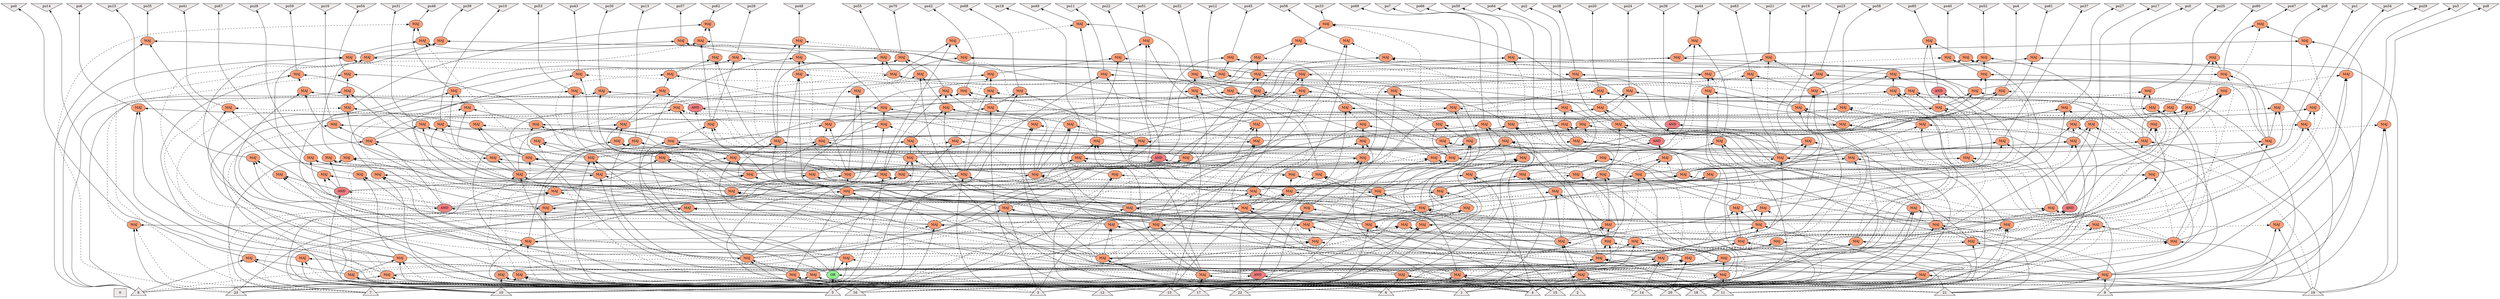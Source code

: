 digraph {
rankdir=BT;
0 [label="0",shape=box,style=filled,fillcolor=snow2]
1 [label="1",shape=triangle,style=filled,fillcolor=snow2]
2 [label="2",shape=triangle,style=filled,fillcolor=snow2]
3 [label="3",shape=triangle,style=filled,fillcolor=snow2]
4 [label="4",shape=triangle,style=filled,fillcolor=snow2]
5 [label="5",shape=triangle,style=filled,fillcolor=snow2]
6 [label="6",shape=triangle,style=filled,fillcolor=snow2]
7 [label="7",shape=triangle,style=filled,fillcolor=snow2]
8 [label="8",shape=triangle,style=filled,fillcolor=snow2]
9 [label="9",shape=triangle,style=filled,fillcolor=snow2]
10 [label="10",shape=triangle,style=filled,fillcolor=snow2]
11 [label="11",shape=triangle,style=filled,fillcolor=snow2]
12 [label="12",shape=triangle,style=filled,fillcolor=snow2]
13 [label="13",shape=triangle,style=filled,fillcolor=snow2]
14 [label="14",shape=triangle,style=filled,fillcolor=snow2]
15 [label="15",shape=triangle,style=filled,fillcolor=snow2]
16 [label="16",shape=triangle,style=filled,fillcolor=snow2]
17 [label="17",shape=triangle,style=filled,fillcolor=snow2]
18 [label="18",shape=triangle,style=filled,fillcolor=snow2]
19 [label="19",shape=triangle,style=filled,fillcolor=snow2]
20 [label="20",shape=triangle,style=filled,fillcolor=snow2]
21 [label="21",shape=triangle,style=filled,fillcolor=snow2]
22 [label="22",shape=triangle,style=filled,fillcolor=snow2]
23 [label="23",shape=triangle,style=filled,fillcolor=snow2]
24 [label="MAJ",shape=ellipse,style=filled,fillcolor=lightsalmon]
25 [label="MAJ",shape=ellipse,style=filled,fillcolor=lightsalmon]
26 [label="MAJ",shape=ellipse,style=filled,fillcolor=lightsalmon]
27 [label="MAJ",shape=ellipse,style=filled,fillcolor=lightsalmon]
28 [label="MAJ",shape=ellipse,style=filled,fillcolor=lightsalmon]
29 [label="MAJ",shape=ellipse,style=filled,fillcolor=lightsalmon]
30 [label="MAJ",shape=ellipse,style=filled,fillcolor=lightsalmon]
31 [label="MAJ",shape=ellipse,style=filled,fillcolor=lightsalmon]
32 [label="AND",shape=ellipse,style=filled,fillcolor=lightcoral]
33 [label="MAJ",shape=ellipse,style=filled,fillcolor=lightsalmon]
34 [label="MAJ",shape=ellipse,style=filled,fillcolor=lightsalmon]
35 [label="MAJ",shape=ellipse,style=filled,fillcolor=lightsalmon]
36 [label="MAJ",shape=ellipse,style=filled,fillcolor=lightsalmon]
37 [label="MAJ",shape=ellipse,style=filled,fillcolor=lightsalmon]
38 [label="MAJ",shape=ellipse,style=filled,fillcolor=lightsalmon]
39 [label="MAJ",shape=ellipse,style=filled,fillcolor=lightsalmon]
40 [label="MAJ",shape=ellipse,style=filled,fillcolor=lightsalmon]
41 [label="MAJ",shape=ellipse,style=filled,fillcolor=lightsalmon]
42 [label="OR",shape=ellipse,style=filled,fillcolor=palegreen2]
43 [label="MAJ",shape=ellipse,style=filled,fillcolor=lightsalmon]
44 [label="MAJ",shape=ellipse,style=filled,fillcolor=lightsalmon]
45 [label="MAJ",shape=ellipse,style=filled,fillcolor=lightsalmon]
46 [label="AND",shape=ellipse,style=filled,fillcolor=lightcoral]
47 [label="MAJ",shape=ellipse,style=filled,fillcolor=lightsalmon]
48 [label="MAJ",shape=ellipse,style=filled,fillcolor=lightsalmon]
49 [label="MAJ",shape=ellipse,style=filled,fillcolor=lightsalmon]
50 [label="MAJ",shape=ellipse,style=filled,fillcolor=lightsalmon]
51 [label="MAJ",shape=ellipse,style=filled,fillcolor=lightsalmon]
52 [label="MAJ",shape=ellipse,style=filled,fillcolor=lightsalmon]
53 [label="MAJ",shape=ellipse,style=filled,fillcolor=lightsalmon]
54 [label="MAJ",shape=ellipse,style=filled,fillcolor=lightsalmon]
55 [label="MAJ",shape=ellipse,style=filled,fillcolor=lightsalmon]
56 [label="MAJ",shape=ellipse,style=filled,fillcolor=lightsalmon]
57 [label="AND",shape=ellipse,style=filled,fillcolor=lightcoral]
58 [label="MAJ",shape=ellipse,style=filled,fillcolor=lightsalmon]
59 [label="MAJ",shape=ellipse,style=filled,fillcolor=lightsalmon]
60 [label="MAJ",shape=ellipse,style=filled,fillcolor=lightsalmon]
61 [label="MAJ",shape=ellipse,style=filled,fillcolor=lightsalmon]
62 [label="MAJ",shape=ellipse,style=filled,fillcolor=lightsalmon]
63 [label="MAJ",shape=ellipse,style=filled,fillcolor=lightsalmon]
64 [label="MAJ",shape=ellipse,style=filled,fillcolor=lightsalmon]
65 [label="MAJ",shape=ellipse,style=filled,fillcolor=lightsalmon]
66 [label="MAJ",shape=ellipse,style=filled,fillcolor=lightsalmon]
67 [label="MAJ",shape=ellipse,style=filled,fillcolor=lightsalmon]
68 [label="MAJ",shape=ellipse,style=filled,fillcolor=lightsalmon]
69 [label="MAJ",shape=ellipse,style=filled,fillcolor=lightsalmon]
70 [label="MAJ",shape=ellipse,style=filled,fillcolor=lightsalmon]
71 [label="MAJ",shape=ellipse,style=filled,fillcolor=lightsalmon]
72 [label="MAJ",shape=ellipse,style=filled,fillcolor=lightsalmon]
73 [label="MAJ",shape=ellipse,style=filled,fillcolor=lightsalmon]
74 [label="MAJ",shape=ellipse,style=filled,fillcolor=lightsalmon]
75 [label="MAJ",shape=ellipse,style=filled,fillcolor=lightsalmon]
76 [label="MAJ",shape=ellipse,style=filled,fillcolor=lightsalmon]
77 [label="MAJ",shape=ellipse,style=filled,fillcolor=lightsalmon]
78 [label="MAJ",shape=ellipse,style=filled,fillcolor=lightsalmon]
79 [label="MAJ",shape=ellipse,style=filled,fillcolor=lightsalmon]
80 [label="MAJ",shape=ellipse,style=filled,fillcolor=lightsalmon]
81 [label="MAJ",shape=ellipse,style=filled,fillcolor=lightsalmon]
82 [label="MAJ",shape=ellipse,style=filled,fillcolor=lightsalmon]
83 [label="MAJ",shape=ellipse,style=filled,fillcolor=lightsalmon]
84 [label="MAJ",shape=ellipse,style=filled,fillcolor=lightsalmon]
85 [label="MAJ",shape=ellipse,style=filled,fillcolor=lightsalmon]
86 [label="MAJ",shape=ellipse,style=filled,fillcolor=lightsalmon]
87 [label="MAJ",shape=ellipse,style=filled,fillcolor=lightsalmon]
88 [label="MAJ",shape=ellipse,style=filled,fillcolor=lightsalmon]
89 [label="MAJ",shape=ellipse,style=filled,fillcolor=lightsalmon]
90 [label="MAJ",shape=ellipse,style=filled,fillcolor=lightsalmon]
91 [label="AND",shape=ellipse,style=filled,fillcolor=lightcoral]
92 [label="MAJ",shape=ellipse,style=filled,fillcolor=lightsalmon]
93 [label="MAJ",shape=ellipse,style=filled,fillcolor=lightsalmon]
94 [label="MAJ",shape=ellipse,style=filled,fillcolor=lightsalmon]
95 [label="MAJ",shape=ellipse,style=filled,fillcolor=lightsalmon]
96 [label="MAJ",shape=ellipse,style=filled,fillcolor=lightsalmon]
97 [label="MAJ",shape=ellipse,style=filled,fillcolor=lightsalmon]
98 [label="MAJ",shape=ellipse,style=filled,fillcolor=lightsalmon]
99 [label="MAJ",shape=ellipse,style=filled,fillcolor=lightsalmon]
100 [label="MAJ",shape=ellipse,style=filled,fillcolor=lightsalmon]
101 [label="MAJ",shape=ellipse,style=filled,fillcolor=lightsalmon]
102 [label="MAJ",shape=ellipse,style=filled,fillcolor=lightsalmon]
103 [label="AND",shape=ellipse,style=filled,fillcolor=lightcoral]
104 [label="MAJ",shape=ellipse,style=filled,fillcolor=lightsalmon]
105 [label="MAJ",shape=ellipse,style=filled,fillcolor=lightsalmon]
106 [label="MAJ",shape=ellipse,style=filled,fillcolor=lightsalmon]
107 [label="MAJ",shape=ellipse,style=filled,fillcolor=lightsalmon]
108 [label="MAJ",shape=ellipse,style=filled,fillcolor=lightsalmon]
109 [label="MAJ",shape=ellipse,style=filled,fillcolor=lightsalmon]
110 [label="MAJ",shape=ellipse,style=filled,fillcolor=lightsalmon]
111 [label="MAJ",shape=ellipse,style=filled,fillcolor=lightsalmon]
112 [label="MAJ",shape=ellipse,style=filled,fillcolor=lightsalmon]
113 [label="MAJ",shape=ellipse,style=filled,fillcolor=lightsalmon]
114 [label="MAJ",shape=ellipse,style=filled,fillcolor=lightsalmon]
115 [label="MAJ",shape=ellipse,style=filled,fillcolor=lightsalmon]
116 [label="MAJ",shape=ellipse,style=filled,fillcolor=lightsalmon]
117 [label="MAJ",shape=ellipse,style=filled,fillcolor=lightsalmon]
118 [label="MAJ",shape=ellipse,style=filled,fillcolor=lightsalmon]
119 [label="MAJ",shape=ellipse,style=filled,fillcolor=lightsalmon]
120 [label="MAJ",shape=ellipse,style=filled,fillcolor=lightsalmon]
121 [label="MAJ",shape=ellipse,style=filled,fillcolor=lightsalmon]
122 [label="MAJ",shape=ellipse,style=filled,fillcolor=lightsalmon]
123 [label="MAJ",shape=ellipse,style=filled,fillcolor=lightsalmon]
124 [label="MAJ",shape=ellipse,style=filled,fillcolor=lightsalmon]
125 [label="MAJ",shape=ellipse,style=filled,fillcolor=lightsalmon]
126 [label="MAJ",shape=ellipse,style=filled,fillcolor=lightsalmon]
127 [label="MAJ",shape=ellipse,style=filled,fillcolor=lightsalmon]
128 [label="AND",shape=ellipse,style=filled,fillcolor=lightcoral]
129 [label="MAJ",shape=ellipse,style=filled,fillcolor=lightsalmon]
130 [label="MAJ",shape=ellipse,style=filled,fillcolor=lightsalmon]
131 [label="MAJ",shape=ellipse,style=filled,fillcolor=lightsalmon]
132 [label="MAJ",shape=ellipse,style=filled,fillcolor=lightsalmon]
133 [label="MAJ",shape=ellipse,style=filled,fillcolor=lightsalmon]
134 [label="MAJ",shape=ellipse,style=filled,fillcolor=lightsalmon]
135 [label="MAJ",shape=ellipse,style=filled,fillcolor=lightsalmon]
136 [label="MAJ",shape=ellipse,style=filled,fillcolor=lightsalmon]
137 [label="MAJ",shape=ellipse,style=filled,fillcolor=lightsalmon]
138 [label="MAJ",shape=ellipse,style=filled,fillcolor=lightsalmon]
139 [label="MAJ",shape=ellipse,style=filled,fillcolor=lightsalmon]
140 [label="MAJ",shape=ellipse,style=filled,fillcolor=lightsalmon]
141 [label="MAJ",shape=ellipse,style=filled,fillcolor=lightsalmon]
142 [label="MAJ",shape=ellipse,style=filled,fillcolor=lightsalmon]
143 [label="MAJ",shape=ellipse,style=filled,fillcolor=lightsalmon]
144 [label="MAJ",shape=ellipse,style=filled,fillcolor=lightsalmon]
145 [label="MAJ",shape=ellipse,style=filled,fillcolor=lightsalmon]
146 [label="MAJ",shape=ellipse,style=filled,fillcolor=lightsalmon]
147 [label="MAJ",shape=ellipse,style=filled,fillcolor=lightsalmon]
148 [label="MAJ",shape=ellipse,style=filled,fillcolor=lightsalmon]
149 [label="MAJ",shape=ellipse,style=filled,fillcolor=lightsalmon]
150 [label="MAJ",shape=ellipse,style=filled,fillcolor=lightsalmon]
151 [label="MAJ",shape=ellipse,style=filled,fillcolor=lightsalmon]
152 [label="MAJ",shape=ellipse,style=filled,fillcolor=lightsalmon]
153 [label="MAJ",shape=ellipse,style=filled,fillcolor=lightsalmon]
154 [label="MAJ",shape=ellipse,style=filled,fillcolor=lightsalmon]
155 [label="MAJ",shape=ellipse,style=filled,fillcolor=lightsalmon]
156 [label="MAJ",shape=ellipse,style=filled,fillcolor=lightsalmon]
157 [label="MAJ",shape=ellipse,style=filled,fillcolor=lightsalmon]
158 [label="MAJ",shape=ellipse,style=filled,fillcolor=lightsalmon]
159 [label="MAJ",shape=ellipse,style=filled,fillcolor=lightsalmon]
160 [label="MAJ",shape=ellipse,style=filled,fillcolor=lightsalmon]
161 [label="MAJ",shape=ellipse,style=filled,fillcolor=lightsalmon]
162 [label="MAJ",shape=ellipse,style=filled,fillcolor=lightsalmon]
163 [label="MAJ",shape=ellipse,style=filled,fillcolor=lightsalmon]
164 [label="MAJ",shape=ellipse,style=filled,fillcolor=lightsalmon]
165 [label="MAJ",shape=ellipse,style=filled,fillcolor=lightsalmon]
166 [label="MAJ",shape=ellipse,style=filled,fillcolor=lightsalmon]
167 [label="MAJ",shape=ellipse,style=filled,fillcolor=lightsalmon]
168 [label="MAJ",shape=ellipse,style=filled,fillcolor=lightsalmon]
169 [label="MAJ",shape=ellipse,style=filled,fillcolor=lightsalmon]
170 [label="MAJ",shape=ellipse,style=filled,fillcolor=lightsalmon]
171 [label="MAJ",shape=ellipse,style=filled,fillcolor=lightsalmon]
172 [label="MAJ",shape=ellipse,style=filled,fillcolor=lightsalmon]
173 [label="MAJ",shape=ellipse,style=filled,fillcolor=lightsalmon]
174 [label="MAJ",shape=ellipse,style=filled,fillcolor=lightsalmon]
175 [label="MAJ",shape=ellipse,style=filled,fillcolor=lightsalmon]
176 [label="MAJ",shape=ellipse,style=filled,fillcolor=lightsalmon]
177 [label="MAJ",shape=ellipse,style=filled,fillcolor=lightsalmon]
178 [label="AND",shape=ellipse,style=filled,fillcolor=lightcoral]
179 [label="MAJ",shape=ellipse,style=filled,fillcolor=lightsalmon]
180 [label="MAJ",shape=ellipse,style=filled,fillcolor=lightsalmon]
181 [label="MAJ",shape=ellipse,style=filled,fillcolor=lightsalmon]
182 [label="MAJ",shape=ellipse,style=filled,fillcolor=lightsalmon]
183 [label="MAJ",shape=ellipse,style=filled,fillcolor=lightsalmon]
184 [label="MAJ",shape=ellipse,style=filled,fillcolor=lightsalmon]
185 [label="MAJ",shape=ellipse,style=filled,fillcolor=lightsalmon]
186 [label="MAJ",shape=ellipse,style=filled,fillcolor=lightsalmon]
187 [label="MAJ",shape=ellipse,style=filled,fillcolor=lightsalmon]
188 [label="MAJ",shape=ellipse,style=filled,fillcolor=lightsalmon]
189 [label="MAJ",shape=ellipse,style=filled,fillcolor=lightsalmon]
190 [label="MAJ",shape=ellipse,style=filled,fillcolor=lightsalmon]
191 [label="MAJ",shape=ellipse,style=filled,fillcolor=lightsalmon]
192 [label="MAJ",shape=ellipse,style=filled,fillcolor=lightsalmon]
193 [label="MAJ",shape=ellipse,style=filled,fillcolor=lightsalmon]
194 [label="AND",shape=ellipse,style=filled,fillcolor=lightcoral]
195 [label="MAJ",shape=ellipse,style=filled,fillcolor=lightsalmon]
196 [label="MAJ",shape=ellipse,style=filled,fillcolor=lightsalmon]
197 [label="MAJ",shape=ellipse,style=filled,fillcolor=lightsalmon]
198 [label="MAJ",shape=ellipse,style=filled,fillcolor=lightsalmon]
199 [label="MAJ",shape=ellipse,style=filled,fillcolor=lightsalmon]
200 [label="MAJ",shape=ellipse,style=filled,fillcolor=lightsalmon]
201 [label="MAJ",shape=ellipse,style=filled,fillcolor=lightsalmon]
202 [label="MAJ",shape=ellipse,style=filled,fillcolor=lightsalmon]
203 [label="MAJ",shape=ellipse,style=filled,fillcolor=lightsalmon]
204 [label="MAJ",shape=ellipse,style=filled,fillcolor=lightsalmon]
205 [label="MAJ",shape=ellipse,style=filled,fillcolor=lightsalmon]
206 [label="MAJ",shape=ellipse,style=filled,fillcolor=lightsalmon]
207 [label="MAJ",shape=ellipse,style=filled,fillcolor=lightsalmon]
208 [label="MAJ",shape=ellipse,style=filled,fillcolor=lightsalmon]
209 [label="MAJ",shape=ellipse,style=filled,fillcolor=lightsalmon]
210 [label="MAJ",shape=ellipse,style=filled,fillcolor=lightsalmon]
211 [label="MAJ",shape=ellipse,style=filled,fillcolor=lightsalmon]
212 [label="MAJ",shape=ellipse,style=filled,fillcolor=lightsalmon]
213 [label="MAJ",shape=ellipse,style=filled,fillcolor=lightsalmon]
214 [label="MAJ",shape=ellipse,style=filled,fillcolor=lightsalmon]
215 [label="MAJ",shape=ellipse,style=filled,fillcolor=lightsalmon]
216 [label="MAJ",shape=ellipse,style=filled,fillcolor=lightsalmon]
217 [label="MAJ",shape=ellipse,style=filled,fillcolor=lightsalmon]
218 [label="MAJ",shape=ellipse,style=filled,fillcolor=lightsalmon]
219 [label="MAJ",shape=ellipse,style=filled,fillcolor=lightsalmon]
220 [label="MAJ",shape=ellipse,style=filled,fillcolor=lightsalmon]
221 [label="MAJ",shape=ellipse,style=filled,fillcolor=lightsalmon]
222 [label="MAJ",shape=ellipse,style=filled,fillcolor=lightsalmon]
223 [label="MAJ",shape=ellipse,style=filled,fillcolor=lightsalmon]
224 [label="MAJ",shape=ellipse,style=filled,fillcolor=lightsalmon]
225 [label="MAJ",shape=ellipse,style=filled,fillcolor=lightsalmon]
226 [label="MAJ",shape=ellipse,style=filled,fillcolor=lightsalmon]
227 [label="MAJ",shape=ellipse,style=filled,fillcolor=lightsalmon]
228 [label="MAJ",shape=ellipse,style=filled,fillcolor=lightsalmon]
229 [label="MAJ",shape=ellipse,style=filled,fillcolor=lightsalmon]
230 [label="MAJ",shape=ellipse,style=filled,fillcolor=lightsalmon]
231 [label="MAJ",shape=ellipse,style=filled,fillcolor=lightsalmon]
232 [label="MAJ",shape=ellipse,style=filled,fillcolor=lightsalmon]
233 [label="MAJ",shape=ellipse,style=filled,fillcolor=lightsalmon]
234 [label="MAJ",shape=ellipse,style=filled,fillcolor=lightsalmon]
235 [label="MAJ",shape=ellipse,style=filled,fillcolor=lightsalmon]
236 [label="MAJ",shape=ellipse,style=filled,fillcolor=lightsalmon]
237 [label="MAJ",shape=ellipse,style=filled,fillcolor=lightsalmon]
238 [label="MAJ",shape=ellipse,style=filled,fillcolor=lightsalmon]
239 [label="MAJ",shape=ellipse,style=filled,fillcolor=lightsalmon]
240 [label="MAJ",shape=ellipse,style=filled,fillcolor=lightsalmon]
241 [label="MAJ",shape=ellipse,style=filled,fillcolor=lightsalmon]
242 [label="MAJ",shape=ellipse,style=filled,fillcolor=lightsalmon]
243 [label="MAJ",shape=ellipse,style=filled,fillcolor=lightsalmon]
244 [label="MAJ",shape=ellipse,style=filled,fillcolor=lightsalmon]
245 [label="MAJ",shape=ellipse,style=filled,fillcolor=lightsalmon]
246 [label="MAJ",shape=ellipse,style=filled,fillcolor=lightsalmon]
247 [label="MAJ",shape=ellipse,style=filled,fillcolor=lightsalmon]
248 [label="MAJ",shape=ellipse,style=filled,fillcolor=lightsalmon]
249 [label="MAJ",shape=ellipse,style=filled,fillcolor=lightsalmon]
250 [label="MAJ",shape=ellipse,style=filled,fillcolor=lightsalmon]
251 [label="MAJ",shape=ellipse,style=filled,fillcolor=lightsalmon]
252 [label="MAJ",shape=ellipse,style=filled,fillcolor=lightsalmon]
253 [label="MAJ",shape=ellipse,style=filled,fillcolor=lightsalmon]
254 [label="MAJ",shape=ellipse,style=filled,fillcolor=lightsalmon]
255 [label="MAJ",shape=ellipse,style=filled,fillcolor=lightsalmon]
256 [label="MAJ",shape=ellipse,style=filled,fillcolor=lightsalmon]
257 [label="MAJ",shape=ellipse,style=filled,fillcolor=lightsalmon]
258 [label="MAJ",shape=ellipse,style=filled,fillcolor=lightsalmon]
259 [label="MAJ",shape=ellipse,style=filled,fillcolor=lightsalmon]
260 [label="MAJ",shape=ellipse,style=filled,fillcolor=lightsalmon]
261 [label="MAJ",shape=ellipse,style=filled,fillcolor=lightsalmon]
262 [label="MAJ",shape=ellipse,style=filled,fillcolor=lightsalmon]
263 [label="MAJ",shape=ellipse,style=filled,fillcolor=lightsalmon]
264 [label="MAJ",shape=ellipse,style=filled,fillcolor=lightsalmon]
265 [label="MAJ",shape=ellipse,style=filled,fillcolor=lightsalmon]
266 [label="MAJ",shape=ellipse,style=filled,fillcolor=lightsalmon]
267 [label="MAJ",shape=ellipse,style=filled,fillcolor=lightsalmon]
268 [label="MAJ",shape=ellipse,style=filled,fillcolor=lightsalmon]
269 [label="MAJ",shape=ellipse,style=filled,fillcolor=lightsalmon]
270 [label="MAJ",shape=ellipse,style=filled,fillcolor=lightsalmon]
271 [label="MAJ",shape=ellipse,style=filled,fillcolor=lightsalmon]
272 [label="MAJ",shape=ellipse,style=filled,fillcolor=lightsalmon]
273 [label="MAJ",shape=ellipse,style=filled,fillcolor=lightsalmon]
274 [label="MAJ",shape=ellipse,style=filled,fillcolor=lightsalmon]
275 [label="MAJ",shape=ellipse,style=filled,fillcolor=lightsalmon]
276 [label="MAJ",shape=ellipse,style=filled,fillcolor=lightsalmon]
277 [label="MAJ",shape=ellipse,style=filled,fillcolor=lightsalmon]
278 [label="MAJ",shape=ellipse,style=filled,fillcolor=lightsalmon]
279 [label="MAJ",shape=ellipse,style=filled,fillcolor=lightsalmon]
280 [label="MAJ",shape=ellipse,style=filled,fillcolor=lightsalmon]
281 [label="MAJ",shape=ellipse,style=filled,fillcolor=lightsalmon]
282 [label="MAJ",shape=ellipse,style=filled,fillcolor=lightsalmon]
283 [label="MAJ",shape=ellipse,style=filled,fillcolor=lightsalmon]
284 [label="MAJ",shape=ellipse,style=filled,fillcolor=lightsalmon]
285 [label="MAJ",shape=ellipse,style=filled,fillcolor=lightsalmon]
286 [label="MAJ",shape=ellipse,style=filled,fillcolor=lightsalmon]
287 [label="AND",shape=ellipse,style=filled,fillcolor=lightcoral]
288 [label="MAJ",shape=ellipse,style=filled,fillcolor=lightsalmon]
289 [label="MAJ",shape=ellipse,style=filled,fillcolor=lightsalmon]
290 [label="MAJ",shape=ellipse,style=filled,fillcolor=lightsalmon]
291 [label="MAJ",shape=ellipse,style=filled,fillcolor=lightsalmon]
292 [label="MAJ",shape=ellipse,style=filled,fillcolor=lightsalmon]
293 [label="MAJ",shape=ellipse,style=filled,fillcolor=lightsalmon]
294 [label="MAJ",shape=ellipse,style=filled,fillcolor=lightsalmon]
295 [label="MAJ",shape=ellipse,style=filled,fillcolor=lightsalmon]
296 [label="MAJ",shape=ellipse,style=filled,fillcolor=lightsalmon]
297 [label="MAJ",shape=ellipse,style=filled,fillcolor=lightsalmon]
298 [label="MAJ",shape=ellipse,style=filled,fillcolor=lightsalmon]
299 [label="MAJ",shape=ellipse,style=filled,fillcolor=lightsalmon]
300 [label="MAJ",shape=ellipse,style=filled,fillcolor=lightsalmon]
po0 [shape=invtriangle,style=filled,fillcolor=snow2]
po1 [shape=invtriangle,style=filled,fillcolor=snow2]
po2 [shape=invtriangle,style=filled,fillcolor=snow2]
po3 [shape=invtriangle,style=filled,fillcolor=snow2]
po4 [shape=invtriangle,style=filled,fillcolor=snow2]
po5 [shape=invtriangle,style=filled,fillcolor=snow2]
po6 [shape=invtriangle,style=filled,fillcolor=snow2]
po7 [shape=invtriangle,style=filled,fillcolor=snow2]
po8 [shape=invtriangle,style=filled,fillcolor=snow2]
po9 [shape=invtriangle,style=filled,fillcolor=snow2]
po10 [shape=invtriangle,style=filled,fillcolor=snow2]
po11 [shape=invtriangle,style=filled,fillcolor=snow2]
po12 [shape=invtriangle,style=filled,fillcolor=snow2]
po13 [shape=invtriangle,style=filled,fillcolor=snow2]
po14 [shape=invtriangle,style=filled,fillcolor=snow2]
po15 [shape=invtriangle,style=filled,fillcolor=snow2]
po16 [shape=invtriangle,style=filled,fillcolor=snow2]
po17 [shape=invtriangle,style=filled,fillcolor=snow2]
po18 [shape=invtriangle,style=filled,fillcolor=snow2]
po19 [shape=invtriangle,style=filled,fillcolor=snow2]
po20 [shape=invtriangle,style=filled,fillcolor=snow2]
po21 [shape=invtriangle,style=filled,fillcolor=snow2]
po22 [shape=invtriangle,style=filled,fillcolor=snow2]
po23 [shape=invtriangle,style=filled,fillcolor=snow2]
po24 [shape=invtriangle,style=filled,fillcolor=snow2]
po25 [shape=invtriangle,style=filled,fillcolor=snow2]
po26 [shape=invtriangle,style=filled,fillcolor=snow2]
po27 [shape=invtriangle,style=filled,fillcolor=snow2]
po28 [shape=invtriangle,style=filled,fillcolor=snow2]
po29 [shape=invtriangle,style=filled,fillcolor=snow2]
po30 [shape=invtriangle,style=filled,fillcolor=snow2]
po31 [shape=invtriangle,style=filled,fillcolor=snow2]
po32 [shape=invtriangle,style=filled,fillcolor=snow2]
po33 [shape=invtriangle,style=filled,fillcolor=snow2]
po34 [shape=invtriangle,style=filled,fillcolor=snow2]
po35 [shape=invtriangle,style=filled,fillcolor=snow2]
po36 [shape=invtriangle,style=filled,fillcolor=snow2]
po37 [shape=invtriangle,style=filled,fillcolor=snow2]
po38 [shape=invtriangle,style=filled,fillcolor=snow2]
po39 [shape=invtriangle,style=filled,fillcolor=snow2]
po40 [shape=invtriangle,style=filled,fillcolor=snow2]
po41 [shape=invtriangle,style=filled,fillcolor=snow2]
po42 [shape=invtriangle,style=filled,fillcolor=snow2]
po43 [shape=invtriangle,style=filled,fillcolor=snow2]
po44 [shape=invtriangle,style=filled,fillcolor=snow2]
po45 [shape=invtriangle,style=filled,fillcolor=snow2]
po46 [shape=invtriangle,style=filled,fillcolor=snow2]
po47 [shape=invtriangle,style=filled,fillcolor=snow2]
po48 [shape=invtriangle,style=filled,fillcolor=snow2]
po49 [shape=invtriangle,style=filled,fillcolor=snow2]
po50 [shape=invtriangle,style=filled,fillcolor=snow2]
po51 [shape=invtriangle,style=filled,fillcolor=snow2]
po52 [shape=invtriangle,style=filled,fillcolor=snow2]
po53 [shape=invtriangle,style=filled,fillcolor=snow2]
po54 [shape=invtriangle,style=filled,fillcolor=snow2]
po55 [shape=invtriangle,style=filled,fillcolor=snow2]
po56 [shape=invtriangle,style=filled,fillcolor=snow2]
po57 [shape=invtriangle,style=filled,fillcolor=snow2]
po58 [shape=invtriangle,style=filled,fillcolor=snow2]
po59 [shape=invtriangle,style=filled,fillcolor=snow2]
po60 [shape=invtriangle,style=filled,fillcolor=snow2]
po61 [shape=invtriangle,style=filled,fillcolor=snow2]
po62 [shape=invtriangle,style=filled,fillcolor=snow2]
po63 [shape=invtriangle,style=filled,fillcolor=snow2]
po64 [shape=invtriangle,style=filled,fillcolor=snow2]
po65 [shape=invtriangle,style=filled,fillcolor=snow2]
po66 [shape=invtriangle,style=filled,fillcolor=snow2]
po67 [shape=invtriangle,style=filled,fillcolor=snow2]
po68 [shape=invtriangle,style=filled,fillcolor=snow2]
po69 [shape=invtriangle,style=filled,fillcolor=snow2]
po70 [shape=invtriangle,style=filled,fillcolor=snow2]
3 -> 24 [style=dashed]
10 -> 24 [style=solid]
16 -> 24 [style=solid]
5 -> 25 [style=solid]
8 -> 25 [style=solid]
24 -> 25 [style=solid]
6 -> 26 [style=solid]
9 -> 26 [style=solid]
22 -> 26 [style=solid]
4 -> 27 [style=solid]
11 -> 27 [style=solid]
13 -> 27 [style=solid]
3 -> 28 [style=solid]
4 -> 28 [style=solid]
14 -> 28 [style=solid]
3 -> 29 [style=solid]
20 -> 29 [style=solid]
28 -> 29 [style=dashed]
4 -> 30 [style=solid]
19 -> 30 [style=solid]
29 -> 30 [style=solid]
13 -> 31 [style=solid]
15 -> 31 [style=solid]
30 -> 31 [style=dashed]
23 -> 32 [style=dashed]
31 -> 32 [style=solid]
26 -> 33 [style=solid]
27 -> 33 [style=solid]
32 -> 33 [style=solid]
11 -> 34 [style=solid]
17 -> 34 [style=dashed]
20 -> 34 [style=solid]
10 -> 35 [style=dashed]
12 -> 35 [style=solid]
34 -> 35 [style=solid]
11 -> 36 [style=solid]
21 -> 36 [style=solid]
35 -> 36 [style=solid]
1 -> 37 [style=solid]
9 -> 37 [style=solid]
36 -> 37 [style=solid]
15 -> 38 [style=solid]
18 -> 38 [style=dashed]
19 -> 38 [style=solid]
1 -> 39 [style=solid]
20 -> 39 [style=solid]
38 -> 39 [style=solid]
9 -> 40 [style=solid]
16 -> 40 [style=dashed]
39 -> 40 [style=solid]
33 -> 41 [style=solid]
37 -> 41 [style=solid]
40 -> 41 [style=dashed]
5 -> 42 [style=solid]
18 -> 42 [style=solid]
3 -> 43 [style=dashed]
7 -> 43 [style=solid]
42 -> 43 [style=solid]
8 -> 44 [style=dashed]
17 -> 44 [style=solid]
26 -> 44 [style=solid]
9 -> 45 [style=dashed]
17 -> 45 [style=solid]
20 -> 45 [style=solid]
16 -> 46 [style=solid]
32 -> 46 [style=dashed]
44 -> 47 [style=solid]
45 -> 47 [style=dashed]
46 -> 47 [style=solid]
17 -> 48 [style=solid]
43 -> 48 [style=solid]
47 -> 48 [style=solid]
10 -> 49 [style=solid]
28 -> 49 [style=dashed]
32 -> 49 [style=solid]
10 -> 50 [style=solid]
16 -> 50 [style=solid]
18 -> 50 [style=solid]
21 -> 51 [style=solid]
49 -> 51 [style=solid]
50 -> 51 [style=dashed]
33 -> 52 [style=solid]
35 -> 52 [style=solid]
45 -> 52 [style=dashed]
9 -> 53 [style=solid]
18 -> 53 [style=dashed]
21 -> 53 [style=solid]
4 -> 54 [style=solid]
7 -> 54 [style=dashed]
31 -> 54 [style=solid]
2 -> 55 [style=solid]
28 -> 55 [style=solid]
35 -> 55 [style=dashed]
13 -> 56 [style=solid]
54 -> 56 [style=solid]
55 -> 56 [style=solid]
6 -> 57 [style=solid]
10 -> 57 [style=dashed]
4 -> 58 [style=solid]
52 -> 58 [style=dashed]
57 -> 58 [style=solid]
53 -> 59 [style=solid]
56 -> 59 [style=dashed]
58 -> 59 [style=solid]
51 -> 60 [style=solid]
52 -> 60 [style=dashed]
59 -> 60 [style=solid]
31 -> 61 [style=solid]
48 -> 61 [style=solid]
60 -> 61 [style=dashed]
11 -> 62 [style=solid]
22 -> 62 [style=dashed]
34 -> 62 [style=solid]
3 -> 63 [style=solid]
35 -> 63 [style=solid]
62 -> 63 [style=solid]
19 -> 64 [style=solid]
53 -> 64 [style=solid]
63 -> 64 [style=dashed]
10 -> 65 [style=solid]
29 -> 65 [style=solid]
62 -> 65 [style=dashed]
14 -> 66 [style=solid]
34 -> 66 [style=dashed]
63 -> 66 [style=solid]
10 -> 67 [style=solid]
36 -> 67 [style=dashed]
45 -> 67 [style=solid]
7 -> 68 [style=dashed]
13 -> 68 [style=solid]
67 -> 68 [style=solid]
4 -> 69 [style=dashed]
62 -> 69 [style=solid]
66 -> 69 [style=solid]
49 -> 70 [style=solid]
68 -> 70 [style=solid]
69 -> 70 [style=solid]
57 -> 71 [style=solid]
66 -> 71 [style=solid]
70 -> 71 [style=solid]
62 -> 72 [style=solid]
65 -> 72 [style=solid]
71 -> 72 [style=solid]
3 -> 73 [style=solid]
38 -> 73 [style=solid]
54 -> 73 [style=dashed]
23 -> 74 [style=solid]
44 -> 74 [style=solid]
73 -> 74 [style=solid]
42 -> 75 [style=solid]
63 -> 75 [style=solid]
74 -> 75 [style=solid]
7 -> 76 [style=solid]
70 -> 76 [style=solid]
75 -> 76 [style=solid]
4 -> 77 [style=solid]
6 -> 77 [style=solid]
11 -> 77 [style=dashed]
11 -> 78 [style=solid]
35 -> 78 [style=solid]
77 -> 78 [style=dashed]
34 -> 79 [style=dashed]
76 -> 79 [style=solid]
78 -> 79 [style=solid]
3 -> 80 [style=solid]
12 -> 80 [style=dashed]
24 -> 80 [style=solid]
8 -> 81 [style=solid]
21 -> 81 [style=dashed]
80 -> 81 [style=solid]
43 -> 82 [style=dashed]
62 -> 82 [style=solid]
81 -> 82 [style=solid]
33 -> 83 [style=solid]
37 -> 83 [style=solid]
82 -> 83 [style=solid]
3 -> 84 [style=solid]
14 -> 84 [style=dashed]
23 -> 84 [style=solid]
12 -> 85 [style=solid]
39 -> 85 [style=solid]
63 -> 85 [style=solid]
40 -> 86 [style=dashed]
84 -> 86 [style=solid]
85 -> 86 [style=solid]
37 -> 87 [style=dashed]
83 -> 87 [style=solid]
86 -> 87 [style=solid]
1 -> 88 [style=solid]
79 -> 88 [style=solid]
87 -> 88 [style=dashed]
40 -> 89 [style=dashed]
72 -> 89 [style=solid]
88 -> 89 [style=solid]
3 -> 90 [style=dashed]
55 -> 90 [style=solid]
65 -> 90 [style=solid]
12 -> 91 [style=dashed]
90 -> 91 [style=solid]
19 -> 92 [style=solid]
36 -> 92 [style=dashed]
71 -> 92 [style=solid]
29 -> 93 [style=dashed]
91 -> 93 [style=solid]
92 -> 93 [style=solid]
3 -> 94 [style=solid]
79 -> 94 [style=solid]
80 -> 94 [style=solid]
4 -> 95 [style=solid]
56 -> 95 [style=solid]
77 -> 95 [style=dashed]
3 -> 96 [style=solid]
69 -> 96 [style=solid]
95 -> 96 [style=solid]
15 -> 97 [style=solid]
31 -> 97 [style=solid]
34 -> 97 [style=solid]
22 -> 98 [style=solid]
66 -> 98 [style=dashed]
76 -> 98 [style=solid]
11 -> 99 [style=dashed]
30 -> 99 [style=solid]
38 -> 99 [style=solid]
36 -> 100 [style=solid]
71 -> 100 [style=solid]
99 -> 100 [style=dashed]
97 -> 101 [style=solid]
98 -> 101 [style=dashed]
100 -> 101 [style=solid]
6 -> 102 [style=dashed]
45 -> 102 [style=solid]
52 -> 102 [style=solid]
56 -> 103 [style=solid]
102 -> 103 [style=solid]
19 -> 104 [style=solid]
21 -> 104 [style=solid]
103 -> 104 [style=dashed]
9 -> 105 [style=dashed]
39 -> 105 [style=solid]
63 -> 105 [style=solid]
3 -> 106 [style=solid]
44 -> 106 [style=solid]
105 -> 106 [style=solid]
44 -> 107 [style=solid]
57 -> 107 [style=solid]
70 -> 107 [style=solid]
37 -> 108 [style=solid]
39 -> 108 [style=dashed]
69 -> 108 [style=solid]
33 -> 109 [style=solid]
45 -> 109 [style=solid]
73 -> 109 [style=dashed]
5 -> 110 [style=dashed]
108 -> 110 [style=solid]
109 -> 110 [style=solid]
44 -> 111 [style=solid]
107 -> 111 [style=solid]
110 -> 111 [style=solid]
31 -> 112 [style=dashed]
106 -> 112 [style=solid]
111 -> 112 [style=solid]
5 -> 113 [style=solid]
24 -> 113 [style=dashed]
55 -> 113 [style=solid]
73 -> 114 [style=dashed]
88 -> 114 [style=solid]
113 -> 114 [style=solid]
7 -> 115 [style=solid]
45 -> 115 [style=solid]
114 -> 115 [style=solid]
31 -> 116 [style=solid]
69 -> 116 [style=solid]
97 -> 116 [style=solid]
27 -> 117 [style=solid]
75 -> 117 [style=solid]
116 -> 117 [style=solid]
71 -> 118 [style=solid]
103 -> 118 [style=dashed]
117 -> 118 [style=solid]
1 -> 119 [style=dashed]
21 -> 119 [style=solid]
23 -> 119 [style=solid]
68 -> 120 [style=solid]
75 -> 120 [style=solid]
119 -> 120 [style=solid]
10 -> 121 [style=solid]
16 -> 121 [style=dashed]
26 -> 121 [style=solid]
15 -> 122 [style=solid]
46 -> 122 [style=solid]
68 -> 122 [style=dashed]
105 -> 123 [style=dashed]
113 -> 123 [style=solid]
122 -> 123 [style=solid]
10 -> 124 [style=dashed]
12 -> 124 [style=solid]
13 -> 124 [style=solid]
69 -> 125 [style=solid]
74 -> 125 [style=solid]
124 -> 125 [style=dashed]
32 -> 126 [style=solid]
43 -> 126 [style=solid]
125 -> 126 [style=solid]
4 -> 127 [style=solid]
65 -> 127 [style=solid]
73 -> 127 [style=dashed]
113 -> 128 [style=dashed]
127 -> 128 [style=solid]
84 -> 129 [style=dashed]
126 -> 129 [style=solid]
128 -> 129 [style=solid]
15 -> 130 [style=solid]
58 -> 130 [style=solid]
66 -> 130 [style=dashed]
14 -> 131 [style=solid]
113 -> 131 [style=solid]
130 -> 131 [style=dashed]
1 -> 132 [style=solid]
56 -> 132 [style=solid]
106 -> 132 [style=dashed]
15 -> 133 [style=solid]
40 -> 133 [style=solid]
44 -> 133 [style=dashed]
58 -> 134 [style=solid]
83 -> 134 [style=solid]
133 -> 134 [style=dashed]
10 -> 135 [style=solid]
33 -> 135 [style=dashed]
68 -> 135 [style=solid]
42 -> 136 [style=solid]
76 -> 136 [style=dashed]
135 -> 136 [style=solid]
91 -> 137 [style=solid]
103 -> 137 [style=solid]
127 -> 137 [style=solid]
117 -> 138 [style=solid]
136 -> 138 [style=solid]
137 -> 138 [style=dashed]
14 -> 139 [style=solid]
17 -> 139 [style=solid]
124 -> 139 [style=solid]
40 -> 140 [style=dashed]
58 -> 140 [style=solid]
139 -> 140 [style=solid]
1 -> 141 [style=solid]
12 -> 141 [style=solid]
99 -> 141 [style=solid]
137 -> 142 [style=solid]
140 -> 142 [style=solid]
141 -> 142 [style=solid]
92 -> 143 [style=solid]
138 -> 143 [style=solid]
142 -> 143 [style=dashed]
4 -> 144 [style=dashed]
55 -> 144 [style=solid]
66 -> 144 [style=solid]
54 -> 145 [style=solid]
97 -> 145 [style=solid]
108 -> 145 [style=solid]
6 -> 146 [style=dashed]
27 -> 146 [style=solid]
145 -> 146 [style=solid]
19 -> 147 [style=dashed]
30 -> 147 [style=solid]
79 -> 147 [style=solid]
21 -> 148 [style=solid]
30 -> 148 [style=solid]
147 -> 148 [style=solid]
144 -> 149 [style=dashed]
146 -> 149 [style=solid]
148 -> 149 [style=solid]
23 -> 150 [style=solid]
58 -> 150 [style=dashed]
149 -> 150 [style=solid]
46 -> 151 [style=dashed]
56 -> 151 [style=solid]
116 -> 151 [style=solid]
9 -> 152 [style=solid]
99 -> 152 [style=solid]
117 -> 152 [style=dashed]
32 -> 153 [style=dashed]
83 -> 153 [style=solid]
98 -> 153 [style=solid]
38 -> 154 [style=solid]
73 -> 154 [style=solid]
153 -> 154 [style=dashed]
147 -> 155 [style=solid]
152 -> 155 [style=solid]
154 -> 155 [style=dashed]
53 -> 156 [style=solid]
135 -> 156 [style=solid]
142 -> 156 [style=solid]
24 -> 157 [style=dashed]
47 -> 157 [style=solid]
51 -> 157 [style=solid]
8 -> 158 [style=solid]
39 -> 158 [style=dashed]
157 -> 158 [style=solid]
67 -> 159 [style=solid]
74 -> 159 [style=dashed]
158 -> 159 [style=solid]
40 -> 160 [style=solid]
66 -> 160 [style=dashed]
159 -> 160 [style=solid]
91 -> 161 [style=solid]
140 -> 161 [style=dashed]
160 -> 161 [style=solid]
33 -> 162 [style=solid]
110 -> 162 [style=dashed]
111 -> 162 [style=solid]
69 -> 163 [style=solid]
88 -> 163 [style=solid]
126 -> 163 [style=solid]
47 -> 164 [style=solid]
100 -> 164 [style=solid]
163 -> 164 [style=solid]
80 -> 165 [style=solid]
162 -> 165 [style=solid]
164 -> 165 [style=solid]
53 -> 166 [style=solid]
130 -> 166 [style=solid]
139 -> 166 [style=solid]
83 -> 167 [style=solid]
144 -> 167 [style=solid]
166 -> 167 [style=dashed]
46 -> 168 [style=solid]
68 -> 168 [style=dashed]
145 -> 168 [style=solid]
30 -> 169 [style=solid]
79 -> 169 [style=dashed]
92 -> 169 [style=solid]
58 -> 170 [style=solid]
111 -> 170 [style=solid]
169 -> 170 [style=solid]
40 -> 171 [style=solid]
53 -> 171 [style=solid]
170 -> 171 [style=dashed]
22 -> 172 [style=solid]
33 -> 172 [style=solid]
69 -> 172 [style=solid]
84 -> 173 [style=dashed]
153 -> 173 [style=solid]
172 -> 173 [style=solid]
48 -> 174 [style=solid]
54 -> 174 [style=solid]
126 -> 174 [style=solid]
29 -> 175 [style=dashed]
30 -> 175 [style=solid]
66 -> 175 [style=solid]
16 -> 176 [style=solid]
70 -> 176 [style=dashed]
175 -> 176 [style=solid]
5 -> 177 [style=solid]
68 -> 177 [style=solid]
84 -> 177 [style=dashed]
98 -> 178 [style=solid]
177 -> 178 [style=dashed]
56 -> 179 [style=dashed]
97 -> 179 [style=solid]
116 -> 179 [style=solid]
50 -> 180 [style=solid]
178 -> 180 [style=solid]
179 -> 180 [style=solid]
142 -> 181 [style=solid]
176 -> 181 [style=solid]
180 -> 181 [style=dashed]
5 -> 182 [style=solid]
12 -> 182 [style=dashed]
139 -> 182 [style=solid]
18 -> 183 [style=solid]
81 -> 183 [style=dashed]
182 -> 183 [style=solid]
57 -> 184 [style=solid]
67 -> 184 [style=solid]
85 -> 184 [style=dashed]
110 -> 185 [style=solid]
114 -> 185 [style=dashed]
184 -> 185 [style=solid]
40 -> 186 [style=dashed]
128 -> 186 [style=solid]
185 -> 186 [style=solid]
58 -> 187 [style=solid]
114 -> 187 [style=solid]
186 -> 187 [style=solid]
37 -> 188 [style=solid]
183 -> 188 [style=dashed]
187 -> 188 [style=solid]
55 -> 189 [style=dashed]
77 -> 189 [style=solid]
111 -> 189 [style=solid]
99 -> 190 [style=dashed]
152 -> 190 [style=solid]
189 -> 190 [style=solid]
34 -> 191 [style=solid]
147 -> 191 [style=solid]
154 -> 191 [style=dashed]
44 -> 192 [style=dashed]
124 -> 192 [style=solid]
191 -> 192 [style=solid]
8 -> 193 [style=solid]
32 -> 193 [style=solid]
192 -> 193 [style=solid]
58 -> 194 [style=solid]
103 -> 194 [style=dashed]
69 -> 195 [style=dashed]
116 -> 195 [style=solid]
177 -> 195 [style=solid]
44 -> 196 [style=dashed]
53 -> 196 [style=solid]
139 -> 196 [style=solid]
38 -> 197 [style=solid]
135 -> 197 [style=solid]
196 -> 197 [style=dashed]
91 -> 198 [style=solid]
195 -> 198 [style=dashed]
197 -> 198 [style=solid]
78 -> 199 [style=dashed]
88 -> 199 [style=solid]
169 -> 199 [style=solid]
110 -> 200 [style=dashed]
137 -> 200 [style=solid]
199 -> 200 [style=solid]
7 -> 201 [style=solid]
49 -> 201 [style=solid]
99 -> 201 [style=dashed]
7 -> 202 [style=solid]
99 -> 202 [style=solid]
201 -> 202 [style=solid]
72 -> 203 [style=solid]
192 -> 203 [style=solid]
202 -> 203 [style=solid]
18 -> 204 [style=solid]
72 -> 204 [style=solid]
88 -> 204 [style=solid]
20 -> 205 [style=solid]
176 -> 205 [style=solid]
204 -> 205 [style=dashed]
48 -> 206 [style=dashed]
175 -> 206 [style=solid]
205 -> 206 [style=solid]
80 -> 207 [style=solid]
108 -> 207 [style=dashed]
182 -> 207 [style=solid]
13 -> 208 [style=solid]
136 -> 208 [style=dashed]
207 -> 208 [style=solid]
53 -> 209 [style=solid]
109 -> 209 [style=solid]
140 -> 209 [style=solid]
1 -> 210 [style=solid]
51 -> 210 [style=solid]
209 -> 210 [style=solid]
8 -> 211 [style=solid]
158 -> 211 [style=solid]
210 -> 211 [style=dashed]
10 -> 212 [style=solid]
62 -> 212 [style=dashed]
183 -> 212 [style=solid]
13 -> 213 [style=solid]
119 -> 213 [style=solid]
160 -> 213 [style=dashed]
33 -> 214 [style=solid]
212 -> 214 [style=solid]
213 -> 214 [style=dashed]
22 -> 215 [style=solid]
36 -> 215 [style=solid]
102 -> 215 [style=solid]
28 -> 216 [style=solid]
164 -> 216 [style=dashed]
180 -> 216 [style=solid]
127 -> 217 [style=solid]
215 -> 217 [style=solid]
216 -> 217 [style=solid]
22 -> 218 [style=solid]
81 -> 218 [style=dashed]
85 -> 218 [style=solid]
43 -> 219 [style=dashed]
146 -> 219 [style=solid]
218 -> 219 [style=solid]
16 -> 220 [style=solid]
72 -> 220 [style=solid]
219 -> 220 [style=solid]
22 -> 221 [style=solid]
60 -> 221 [style=solid]
220 -> 221 [style=dashed]
109 -> 222 [style=solid]
191 -> 222 [style=solid]
221 -> 222 [style=solid]
109 -> 223 [style=solid]
111 -> 223 [style=solid]
119 -> 223 [style=solid]
77 -> 224 [style=dashed]
157 -> 224 [style=solid]
223 -> 224 [style=solid]
20 -> 225 [style=solid]
51 -> 225 [style=solid]
224 -> 225 [style=solid]
46 -> 226 [style=solid]
49 -> 226 [style=solid]
182 -> 226 [style=dashed]
6 -> 227 [style=dashed]
48 -> 227 [style=solid]
113 -> 227 [style=solid]
71 -> 228 [style=solid]
114 -> 228 [style=solid]
227 -> 228 [style=dashed]
8 -> 229 [style=solid]
226 -> 229 [style=solid]
228 -> 229 [style=dashed]
48 -> 230 [style=dashed]
153 -> 230 [style=solid]
229 -> 230 [style=solid]
23 -> 231 [style=dashed]
225 -> 231 [style=solid]
230 -> 231 [style=solid]
3 -> 232 [style=solid]
63 -> 232 [style=dashed]
216 -> 232 [style=solid]
100 -> 233 [style=solid]
133 -> 233 [style=dashed]
204 -> 233 [style=solid]
160 -> 234 [style=dashed]
232 -> 234 [style=solid]
233 -> 234 [style=solid]
33 -> 235 [style=solid]
39 -> 235 [style=solid]
176 -> 235 [style=solid]
44 -> 236 [style=solid]
69 -> 236 [style=dashed]
83 -> 236 [style=solid]
45 -> 237 [style=solid]
77 -> 237 [style=dashed]
236 -> 237 [style=solid]
59 -> 238 [style=dashed]
172 -> 238 [style=solid]
210 -> 238 [style=solid]
39 -> 239 [style=solid]
85 -> 239 [style=solid]
238 -> 239 [style=dashed]
42 -> 240 [style=solid]
135 -> 240 [style=dashed]
239 -> 240 [style=solid]
235 -> 241 [style=solid]
237 -> 241 [style=dashed]
240 -> 241 [style=solid]
136 -> 242 [style=solid]
185 -> 242 [style=solid]
204 -> 242 [style=solid]
201 -> 243 [style=solid]
228 -> 243 [style=solid]
242 -> 243 [style=solid]
75 -> 244 [style=solid]
138 -> 244 [style=dashed]
189 -> 244 [style=solid]
237 -> 245 [style=solid]
243 -> 245 [style=dashed]
244 -> 245 [style=solid]
55 -> 246 [style=solid]
90 -> 246 [style=solid]
97 -> 246 [style=dashed]
1 -> 247 [style=solid]
177 -> 247 [style=solid]
246 -> 247 [style=solid]
37 -> 248 [style=solid]
90 -> 248 [style=dashed]
247 -> 248 [style=solid]
49 -> 249 [style=solid]
70 -> 249 [style=solid]
108 -> 249 [style=solid]
7 -> 250 [style=solid]
13 -> 250 [style=solid]
249 -> 250 [style=dashed]
125 -> 251 [style=solid]
238 -> 251 [style=solid]
250 -> 251 [style=dashed]
109 -> 252 [style=solid]
185 -> 252 [style=dashed]
251 -> 252 [style=solid]
77 -> 253 [style=solid]
128 -> 253 [style=solid]
252 -> 253 [style=solid]
86 -> 254 [style=solid]
205 -> 254 [style=solid]
213 -> 254 [style=solid]
12 -> 255 [style=solid]
57 -> 255 [style=solid]
116 -> 255 [style=solid]
33 -> 256 [style=solid]
178 -> 256 [style=dashed]
255 -> 256 [style=solid]
7 -> 257 [style=dashed]
23 -> 257 [style=solid]
55 -> 257 [style=solid]
51 -> 258 [style=solid]
76 -> 258 [style=dashed]
125 -> 258 [style=solid]
3 -> 259 [style=dashed]
67 -> 259 [style=solid]
258 -> 259 [style=solid]
8 -> 260 [style=solid]
108 -> 260 [style=solid]
259 -> 260 [style=dashed]
249 -> 261 [style=solid]
257 -> 261 [style=dashed]
260 -> 261 [style=solid]
73 -> 262 [style=dashed]
228 -> 262 [style=solid]
235 -> 262 [style=solid]
107 -> 263 [style=solid]
149 -> 263 [style=solid]
189 -> 263 [style=dashed]
54 -> 264 [style=solid]
106 -> 264 [style=solid]
263 -> 264 [style=dashed]
159 -> 265 [style=solid]
192 -> 265 [style=solid]
195 -> 265 [style=dashed]
6 -> 266 [style=solid]
158 -> 266 [style=solid]
176 -> 266 [style=dashed]
8 -> 267 [style=solid]
52 -> 267 [style=solid]
130 -> 267 [style=solid]
20 -> 268 [style=dashed]
266 -> 268 [style=solid]
267 -> 268 [style=solid]
107 -> 269 [style=dashed]
109 -> 269 [style=solid]
182 -> 269 [style=solid]
17 -> 270 [style=solid]
177 -> 270 [style=solid]
269 -> 270 [style=solid]
52 -> 271 [style=dashed]
135 -> 271 [style=solid]
270 -> 271 [style=solid]
29 -> 272 [style=solid]
108 -> 272 [style=solid]
271 -> 272 [style=solid]
84 -> 273 [style=solid]
157 -> 273 [style=solid]
272 -> 273 [style=dashed]
60 -> 274 [style=dashed]
107 -> 274 [style=solid]
124 -> 274 [style=solid]
169 -> 275 [style=dashed]
233 -> 275 [style=solid]
274 -> 275 [style=solid]
87 -> 276 [style=solid]
99 -> 276 [style=solid]
153 -> 276 [style=solid]
105 -> 277 [style=solid]
183 -> 277 [style=solid]
276 -> 277 [style=solid]
71 -> 278 [style=solid]
100 -> 278 [style=solid]
277 -> 278 [style=solid]
7 -> 279 [style=dashed]
162 -> 279 [style=solid]
242 -> 279 [style=solid]
16 -> 280 [style=solid]
178 -> 280 [style=dashed]
270 -> 280 [style=solid]
69 -> 281 [style=dashed]
71 -> 281 [style=solid]
280 -> 281 [style=solid]
146 -> 282 [style=solid]
179 -> 282 [style=dashed]
281 -> 282 [style=solid]
259 -> 283 [style=solid]
279 -> 283 [style=dashed]
282 -> 283 [style=solid]
58 -> 284 [style=solid]
116 -> 284 [style=dashed]
213 -> 284 [style=solid]
20 -> 285 [style=dashed]
90 -> 285 [style=solid]
177 -> 285 [style=solid]
19 -> 286 [style=solid]
184 -> 286 [style=dashed]
185 -> 286 [style=solid]
88 -> 287 [style=solid]
195 -> 287 [style=solid]
73 -> 288 [style=solid]
286 -> 288 [style=solid]
287 -> 288 [style=solid]
16 -> 289 [style=dashed]
237 -> 289 [style=solid]
277 -> 289 [style=solid]
30 -> 290 [style=solid]
47 -> 290 [style=solid]
68 -> 290 [style=solid]
140 -> 291 [style=solid]
172 -> 291 [style=solid]
210 -> 291 [style=solid]
13 -> 292 [style=solid]
116 -> 292 [style=solid]
197 -> 292 [style=solid]
97 -> 293 [style=solid]
110 -> 293 [style=solid]
292 -> 293 [style=solid]
135 -> 294 [style=solid]
182 -> 294 [style=solid]
271 -> 294 [style=dashed]
39 -> 295 [style=solid]
72 -> 295 [style=dashed]
77 -> 295 [style=solid]
15 -> 296 [style=solid]
47 -> 296 [style=solid]
75 -> 296 [style=solid]
172 -> 297 [style=solid]
295 -> 297 [style=solid]
296 -> 297 [style=solid]
81 -> 298 [style=solid]
294 -> 298 [style=dashed]
297 -> 298 [style=solid]
109 -> 299 [style=solid]
201 -> 299 [style=solid]
297 -> 299 [style=dashed]
225 -> 300 [style=solid]
298 -> 300 [style=solid]
299 -> 300 [style=solid]
25 -> po0 [style=solid]
41 -> po1 [style=solid]
61 -> po2 [style=solid]
64 -> po3 [style=solid]
89 -> po4 [style=solid]
93 -> po5 [style=solid]
94 -> po6 [style=solid]
96 -> po7 [style=solid]
101 -> po8 [style=solid]
104 -> po9 [style=solid]
112 -> po10 [style=solid]
115 -> po11 [style=solid]
118 -> po12 [style=solid]
120 -> po13 [style=solid]
121 -> po14 [style=solid]
123 -> po15 [style=solid]
129 -> po16 [style=solid]
131 -> po17 [style=solid]
132 -> po18 [style=solid]
134 -> po19 [style=solid]
143 -> po20 [style=solid]
150 -> po21 [style=solid]
151 -> po22 [style=solid]
155 -> po23 [style=solid]
156 -> po24 [style=solid]
161 -> po25 [style=solid]
165 -> po26 [style=solid]
167 -> po27 [style=solid]
168 -> po28 [style=solid]
171 -> po29 [style=solid]
173 -> po30 [style=solid]
174 -> po31 [style=solid]
181 -> po32 [style=solid]
188 -> po33 [style=solid]
190 -> po34 [style=solid]
193 -> po35 [style=solid]
194 -> po36 [style=solid]
198 -> po37 [style=solid]
200 -> po38 [style=solid]
203 -> po39 [style=solid]
206 -> po40 [style=solid]
208 -> po41 [style=solid]
211 -> po42 [style=solid]
214 -> po43 [style=solid]
217 -> po44 [style=solid]
222 -> po45 [style=solid]
231 -> po46 [style=solid]
234 -> po47 [style=solid]
241 -> po48 [style=solid]
245 -> po49 [style=solid]
248 -> po50 [style=solid]
253 -> po51 [style=solid]
254 -> po52 [style=solid]
256 -> po53 [style=solid]
261 -> po54 [style=solid]
262 -> po55 [style=solid]
264 -> po56 [style=solid]
265 -> po57 [style=solid]
268 -> po58 [style=solid]
273 -> po59 [style=solid]
275 -> po60 [style=solid]
278 -> po61 [style=solid]
283 -> po62 [style=solid]
284 -> po63 [style=solid]
285 -> po64 [style=solid]
288 -> po65 [style=solid]
289 -> po66 [style=solid]
290 -> po67 [style=solid]
291 -> po68 [style=solid]
293 -> po69 [style=solid]
300 -> po70 [style=solid]
{rank = same; 0; 1; 2; 3; 4; 5; 6; 7; 8; 9; 10; 11; 12; 13; 14; 15; 16; 17; 18; 19; 20; 21; 22; 23; }
{rank = same; 24; 26; 27; 28; 34; 38; 42; 45; 50; 53; 57; 77; 84; 119; 124; }
{rank = same; 25; 29; 35; 39; 43; 44; 62; 80; 121; 139; }
{rank = same; 30; 36; 40; 55; 63; 65; 78; 81; 182; 196; }
{rank = same; 31; 37; 64; 66; 67; 82; 85; 90; 99; 105; 113; 133; 183; 257; }
{rank = same; 32; 54; 68; 69; 86; 91; 97; 106; 141; 144; 175; 184; 212; 218; }
{rank = same; 33; 46; 49; 56; 73; 108; 116; 177; 246; }
{rank = same; 41; 47; 51; 52; 70; 74; 83; 95; 109; 122; 127; 132; 135; 145; 151; 172; 179; 195; 201; 207; 226; 247; 255; 285; }
{rank = same; 48; 58; 71; 75; 87; 96; 102; 107; 110; 123; 125; 128; 146; 157; 168; 176; 197; 202; 236; 248; 249; 290; }
{rank = same; 59; 72; 76; 92; 100; 103; 111; 117; 120; 126; 130; 134; 140; 158; 198; 215; 219; 227; 235; 237; 250; 269; 292; 296; }
{rank = same; 60; 79; 93; 98; 104; 112; 118; 129; 131; 136; 137; 152; 159; 162; 166; 174; 189; 194; 209; 220; 223; 258; 266; 267; 270; 293; 295; }
{rank = same; 61; 88; 94; 101; 138; 142; 147; 153; 160; 167; 169; 178; 190; 208; 210; 221; 224; 259; 268; 271; 274; 297; }
{rank = same; 89; 114; 143; 148; 154; 156; 161; 163; 170; 173; 180; 199; 204; 211; 213; 225; 238; 244; 256; 260; 272; 276; 280; 287; 291; 294; 299; }
{rank = same; 115; 149; 155; 164; 171; 181; 185; 191; 200; 205; 214; 228; 233; 239; 251; 261; 273; 277; 281; 284; 298; }
{rank = same; 150; 165; 186; 192; 206; 216; 222; 229; 240; 242; 252; 254; 262; 263; 275; 278; 282; 286; 289; 300; }
{rank = same; 187; 193; 203; 217; 230; 232; 241; 243; 253; 264; 265; 279; 288; }
{rank = same; 188; 231; 234; 245; 283; }
{rank = same; po0; po1; po2; po3; po4; po5; po6; po7; po8; po9; po10; po11; po12; po13; po14; po15; po16; po17; po18; po19; po20; po21; po22; po23; po24; po25; po26; po27; po28; po29; po30; po31; po32; po33; po34; po35; po36; po37; po38; po39; po40; po41; po42; po43; po44; po45; po46; po47; po48; po49; po50; po51; po52; po53; po54; po55; po56; po57; po58; po59; po60; po61; po62; po63; po64; po65; po66; po67; po68; po69; po70; }
}
